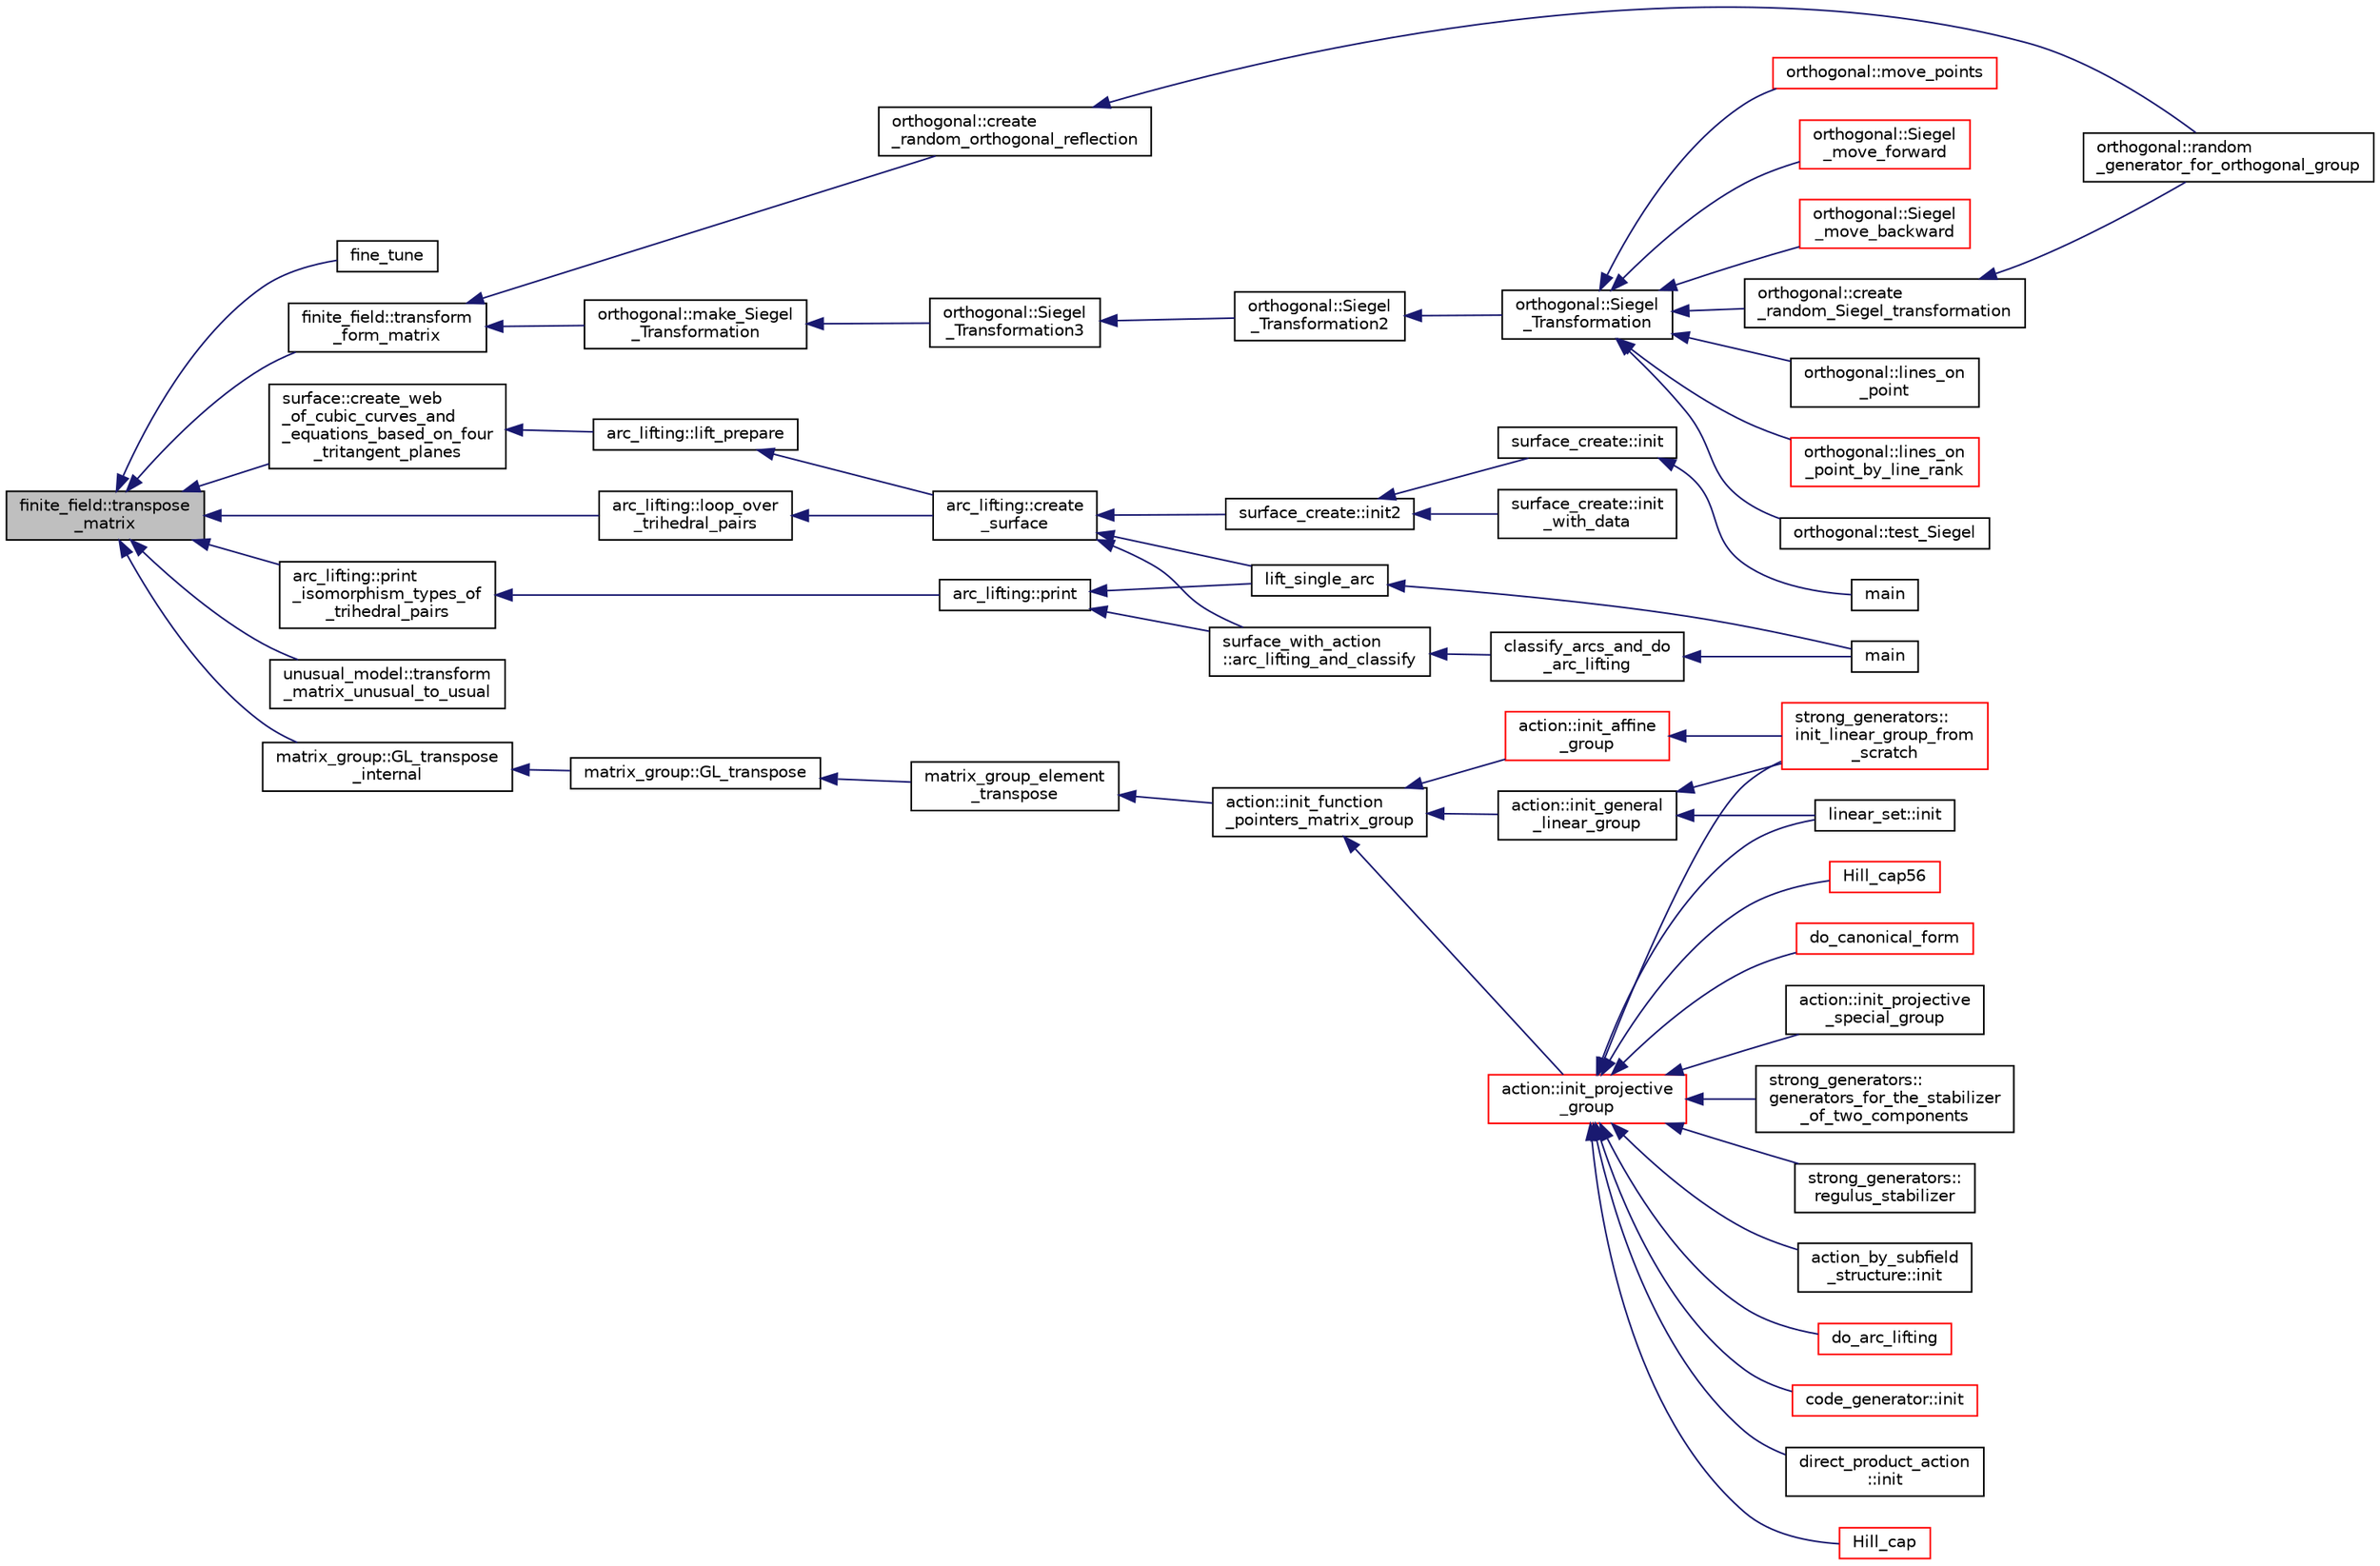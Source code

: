 digraph "finite_field::transpose_matrix"
{
  edge [fontname="Helvetica",fontsize="10",labelfontname="Helvetica",labelfontsize="10"];
  node [fontname="Helvetica",fontsize="10",shape=record];
  rankdir="LR";
  Node19286 [label="finite_field::transpose\l_matrix",height=0.2,width=0.4,color="black", fillcolor="grey75", style="filled", fontcolor="black"];
  Node19286 -> Node19287 [dir="back",color="midnightblue",fontsize="10",style="solid",fontname="Helvetica"];
  Node19287 [label="fine_tune",height=0.2,width=0.4,color="black", fillcolor="white", style="filled",URL="$d3/d72/global_8_c.html#ab1f4f7f57240dfae62fb2126547fa8e6"];
  Node19286 -> Node19288 [dir="back",color="midnightblue",fontsize="10",style="solid",fontname="Helvetica"];
  Node19288 [label="finite_field::transform\l_form_matrix",height=0.2,width=0.4,color="black", fillcolor="white", style="filled",URL="$df/d5a/classfinite__field.html#a6a5307b138cc307ed5c9077e49a7b748"];
  Node19288 -> Node19289 [dir="back",color="midnightblue",fontsize="10",style="solid",fontname="Helvetica"];
  Node19289 [label="orthogonal::create\l_random_orthogonal_reflection",height=0.2,width=0.4,color="black", fillcolor="white", style="filled",URL="$d7/daa/classorthogonal.html#a8cf782be9d4f9ffd3dfcd485e374e879"];
  Node19289 -> Node19290 [dir="back",color="midnightblue",fontsize="10",style="solid",fontname="Helvetica"];
  Node19290 [label="orthogonal::random\l_generator_for_orthogonal_group",height=0.2,width=0.4,color="black", fillcolor="white", style="filled",URL="$d7/daa/classorthogonal.html#a380946c3af4d3d83118c409a7aecfe3d"];
  Node19288 -> Node19291 [dir="back",color="midnightblue",fontsize="10",style="solid",fontname="Helvetica"];
  Node19291 [label="orthogonal::make_Siegel\l_Transformation",height=0.2,width=0.4,color="black", fillcolor="white", style="filled",URL="$d7/daa/classorthogonal.html#a0edc12b4b658b09345e41b351e9e8d26"];
  Node19291 -> Node19292 [dir="back",color="midnightblue",fontsize="10",style="solid",fontname="Helvetica"];
  Node19292 [label="orthogonal::Siegel\l_Transformation3",height=0.2,width=0.4,color="black", fillcolor="white", style="filled",URL="$d7/daa/classorthogonal.html#ac9129abf3f825e8c7d5591d1ba116ac7"];
  Node19292 -> Node19293 [dir="back",color="midnightblue",fontsize="10",style="solid",fontname="Helvetica"];
  Node19293 [label="orthogonal::Siegel\l_Transformation2",height=0.2,width=0.4,color="black", fillcolor="white", style="filled",URL="$d7/daa/classorthogonal.html#aaf1945ebd71495f1b362e5091d4b30ec"];
  Node19293 -> Node19294 [dir="back",color="midnightblue",fontsize="10",style="solid",fontname="Helvetica"];
  Node19294 [label="orthogonal::Siegel\l_Transformation",height=0.2,width=0.4,color="black", fillcolor="white", style="filled",URL="$d7/daa/classorthogonal.html#a27258e68c99323ac8de66fedbe565a3d"];
  Node19294 -> Node19295 [dir="back",color="midnightblue",fontsize="10",style="solid",fontname="Helvetica"];
  Node19295 [label="orthogonal::lines_on\l_point",height=0.2,width=0.4,color="black", fillcolor="white", style="filled",URL="$d7/daa/classorthogonal.html#aa3249c7fddbc156af817fb274e41c914"];
  Node19294 -> Node19296 [dir="back",color="midnightblue",fontsize="10",style="solid",fontname="Helvetica"];
  Node19296 [label="orthogonal::lines_on\l_point_by_line_rank",height=0.2,width=0.4,color="red", fillcolor="white", style="filled",URL="$d7/daa/classorthogonal.html#adc21874b6da3cd3585c704994fb538aa"];
  Node19294 -> Node19379 [dir="back",color="midnightblue",fontsize="10",style="solid",fontname="Helvetica"];
  Node19379 [label="orthogonal::test_Siegel",height=0.2,width=0.4,color="black", fillcolor="white", style="filled",URL="$d7/daa/classorthogonal.html#ad6d248c572d92abe41416065addd4a69"];
  Node19294 -> Node19380 [dir="back",color="midnightblue",fontsize="10",style="solid",fontname="Helvetica"];
  Node19380 [label="orthogonal::move_points",height=0.2,width=0.4,color="red", fillcolor="white", style="filled",URL="$d7/daa/classorthogonal.html#a24bfc815e987e19df641315b98ff8822"];
  Node19294 -> Node19383 [dir="back",color="midnightblue",fontsize="10",style="solid",fontname="Helvetica"];
  Node19383 [label="orthogonal::Siegel\l_move_forward",height=0.2,width=0.4,color="red", fillcolor="white", style="filled",URL="$d7/daa/classorthogonal.html#a065d0faccc00df42afd671dac644d480"];
  Node19294 -> Node19618 [dir="back",color="midnightblue",fontsize="10",style="solid",fontname="Helvetica"];
  Node19618 [label="orthogonal::Siegel\l_move_backward",height=0.2,width=0.4,color="red", fillcolor="white", style="filled",URL="$d7/daa/classorthogonal.html#a365beaf002d1ffc9a600e73f1983e800"];
  Node19294 -> Node19631 [dir="back",color="midnightblue",fontsize="10",style="solid",fontname="Helvetica"];
  Node19631 [label="orthogonal::create\l_random_Siegel_transformation",height=0.2,width=0.4,color="black", fillcolor="white", style="filled",URL="$d7/daa/classorthogonal.html#ad691ec706194282d2954a5edaca883cf"];
  Node19631 -> Node19290 [dir="back",color="midnightblue",fontsize="10",style="solid",fontname="Helvetica"];
  Node19286 -> Node19632 [dir="back",color="midnightblue",fontsize="10",style="solid",fontname="Helvetica"];
  Node19632 [label="surface::create_web\l_of_cubic_curves_and\l_equations_based_on_four\l_tritangent_planes",height=0.2,width=0.4,color="black", fillcolor="white", style="filled",URL="$d5/d88/classsurface.html#a9ba8b20664778a91d860650c3bb67d28"];
  Node19632 -> Node19633 [dir="back",color="midnightblue",fontsize="10",style="solid",fontname="Helvetica"];
  Node19633 [label="arc_lifting::lift_prepare",height=0.2,width=0.4,color="black", fillcolor="white", style="filled",URL="$dc/db7/classarc__lifting.html#a5faae15fa91aadc062307cafedd52286"];
  Node19633 -> Node19634 [dir="back",color="midnightblue",fontsize="10",style="solid",fontname="Helvetica"];
  Node19634 [label="arc_lifting::create\l_surface",height=0.2,width=0.4,color="black", fillcolor="white", style="filled",URL="$dc/db7/classarc__lifting.html#a2b1fd46281de9ff3fef00fc122d39b2b"];
  Node19634 -> Node19635 [dir="back",color="midnightblue",fontsize="10",style="solid",fontname="Helvetica"];
  Node19635 [label="lift_single_arc",height=0.2,width=0.4,color="black", fillcolor="white", style="filled",URL="$d6/dc3/arc__lifting__main_8_c.html#a0bdc148f70112959722a40cf9758d54b"];
  Node19635 -> Node19325 [dir="back",color="midnightblue",fontsize="10",style="solid",fontname="Helvetica"];
  Node19325 [label="main",height=0.2,width=0.4,color="black", fillcolor="white", style="filled",URL="$d6/dc3/arc__lifting__main_8_c.html#a217dbf8b442f20279ea00b898af96f52"];
  Node19634 -> Node19349 [dir="back",color="midnightblue",fontsize="10",style="solid",fontname="Helvetica"];
  Node19349 [label="surface_create::init2",height=0.2,width=0.4,color="black", fillcolor="white", style="filled",URL="$de/da4/classsurface__create.html#a0d600640f7dd62d5a6c36443effdab59"];
  Node19349 -> Node19350 [dir="back",color="midnightblue",fontsize="10",style="solid",fontname="Helvetica"];
  Node19350 [label="surface_create::init\l_with_data",height=0.2,width=0.4,color="black", fillcolor="white", style="filled",URL="$de/da4/classsurface__create.html#a9226f687139676532adb1aa971fbade2"];
  Node19349 -> Node19351 [dir="back",color="midnightblue",fontsize="10",style="solid",fontname="Helvetica"];
  Node19351 [label="surface_create::init",height=0.2,width=0.4,color="black", fillcolor="white", style="filled",URL="$de/da4/classsurface__create.html#ab0db5c12825f778e3caf8aa4da02eb06"];
  Node19351 -> Node19322 [dir="back",color="midnightblue",fontsize="10",style="solid",fontname="Helvetica"];
  Node19322 [label="main",height=0.2,width=0.4,color="black", fillcolor="white", style="filled",URL="$d2/dfa/create__surface__main_8_c.html#a217dbf8b442f20279ea00b898af96f52"];
  Node19634 -> Node19323 [dir="back",color="midnightblue",fontsize="10",style="solid",fontname="Helvetica"];
  Node19323 [label="surface_with_action\l::arc_lifting_and_classify",height=0.2,width=0.4,color="black", fillcolor="white", style="filled",URL="$d8/df9/classsurface__with__action.html#a62a3948f830c59e09ef94937650a07a4"];
  Node19323 -> Node19324 [dir="back",color="midnightblue",fontsize="10",style="solid",fontname="Helvetica"];
  Node19324 [label="classify_arcs_and_do\l_arc_lifting",height=0.2,width=0.4,color="black", fillcolor="white", style="filled",URL="$d6/dc3/arc__lifting__main_8_c.html#afdd7be16f16b8c71e9a72fe5f6a0b59c"];
  Node19324 -> Node19325 [dir="back",color="midnightblue",fontsize="10",style="solid",fontname="Helvetica"];
  Node19286 -> Node19636 [dir="back",color="midnightblue",fontsize="10",style="solid",fontname="Helvetica"];
  Node19636 [label="unusual_model::transform\l_matrix_unusual_to_usual",height=0.2,width=0.4,color="black", fillcolor="white", style="filled",URL="$dc/d50/classunusual__model.html#adb889b3cf75db74644c08c7b3c63f9f0"];
  Node19286 -> Node19637 [dir="back",color="midnightblue",fontsize="10",style="solid",fontname="Helvetica"];
  Node19637 [label="matrix_group::GL_transpose\l_internal",height=0.2,width=0.4,color="black", fillcolor="white", style="filled",URL="$d3/ded/classmatrix__group.html#a926cb685143d1918d26802031ed1c679"];
  Node19637 -> Node19638 [dir="back",color="midnightblue",fontsize="10",style="solid",fontname="Helvetica"];
  Node19638 [label="matrix_group::GL_transpose",height=0.2,width=0.4,color="black", fillcolor="white", style="filled",URL="$d3/ded/classmatrix__group.html#aebfa0928cf2a683fcc733dfeadc8f05c"];
  Node19638 -> Node19639 [dir="back",color="midnightblue",fontsize="10",style="solid",fontname="Helvetica"];
  Node19639 [label="matrix_group_element\l_transpose",height=0.2,width=0.4,color="black", fillcolor="white", style="filled",URL="$da/d0a/interface__matrix__group_8_c.html#aaf36ae3e69210e41138ede347ca87e17"];
  Node19639 -> Node19640 [dir="back",color="midnightblue",fontsize="10",style="solid",fontname="Helvetica"];
  Node19640 [label="action::init_function\l_pointers_matrix_group",height=0.2,width=0.4,color="black", fillcolor="white", style="filled",URL="$d2/d86/classaction.html#a48cbc0106c21fdcb5ec74a9cf8f4e1d8"];
  Node19640 -> Node19641 [dir="back",color="midnightblue",fontsize="10",style="solid",fontname="Helvetica"];
  Node19641 [label="action::init_projective\l_group",height=0.2,width=0.4,color="red", fillcolor="white", style="filled",URL="$d2/d86/classaction.html#ad943cb9d3828331bf5634c6dbfc31afd"];
  Node19641 -> Node19642 [dir="back",color="midnightblue",fontsize="10",style="solid",fontname="Helvetica"];
  Node19642 [label="do_arc_lifting",height=0.2,width=0.4,color="red", fillcolor="white", style="filled",URL="$d5/d9e/arcs__orderly_8_c.html#a7367bc544c290322bdbd4545388a27a8"];
  Node19641 -> Node19416 [dir="back",color="midnightblue",fontsize="10",style="solid",fontname="Helvetica"];
  Node19416 [label="code_generator::init",height=0.2,width=0.4,color="red", fillcolor="white", style="filled",URL="$db/d37/classcode__generator.html#acfaa1e8badf6f30255203f499b130af8"];
  Node19641 -> Node19644 [dir="back",color="midnightblue",fontsize="10",style="solid",fontname="Helvetica"];
  Node19644 [label="direct_product_action\l::init",height=0.2,width=0.4,color="black", fillcolor="white", style="filled",URL="$d3/d78/classdirect__product__action.html#aad40060e5821c011cccaa65a5c4df64f"];
  Node19641 -> Node19645 [dir="back",color="midnightblue",fontsize="10",style="solid",fontname="Helvetica"];
  Node19645 [label="Hill_cap",height=0.2,width=0.4,color="red", fillcolor="white", style="filled",URL="$da/d28/hill_8_c.html#a7c2543fe497e681d4b492b16ea7f933e"];
  Node19641 -> Node19485 [dir="back",color="midnightblue",fontsize="10",style="solid",fontname="Helvetica"];
  Node19485 [label="linear_set::init",height=0.2,width=0.4,color="black", fillcolor="white", style="filled",URL="$dd/d86/classlinear__set.html#a7ab24e84423749047d5465cb15505475"];
  Node19641 -> Node19647 [dir="back",color="midnightblue",fontsize="10",style="solid",fontname="Helvetica"];
  Node19647 [label="Hill_cap56",height=0.2,width=0.4,color="red", fillcolor="white", style="filled",URL="$df/d74/tl__geometry_8h.html#ad7fc0ff2bf8455ab25e170c6930047a6"];
  Node19641 -> Node19649 [dir="back",color="midnightblue",fontsize="10",style="solid",fontname="Helvetica"];
  Node19649 [label="do_canonical_form",height=0.2,width=0.4,color="red", fillcolor="white", style="filled",URL="$dc/dd4/group__actions_8h.html#afb9f4a331a8a017ea3b8b7d9ed8dcc88"];
  Node19641 -> Node19651 [dir="back",color="midnightblue",fontsize="10",style="solid",fontname="Helvetica"];
  Node19651 [label="action::init_projective\l_special_group",height=0.2,width=0.4,color="black", fillcolor="white", style="filled",URL="$d2/d86/classaction.html#a4c69f0e07dff8ba8ac2415faf69d55a4"];
  Node19641 -> Node19504 [dir="back",color="midnightblue",fontsize="10",style="solid",fontname="Helvetica"];
  Node19504 [label="strong_generators::\linit_linear_group_from\l_scratch",height=0.2,width=0.4,color="red", fillcolor="white", style="filled",URL="$dc/d09/classstrong__generators.html#ad47ecfb9c141b65ed6aca34231d5a0d2"];
  Node19641 -> Node19652 [dir="back",color="midnightblue",fontsize="10",style="solid",fontname="Helvetica"];
  Node19652 [label="strong_generators::\lgenerators_for_the_stabilizer\l_of_two_components",height=0.2,width=0.4,color="black", fillcolor="white", style="filled",URL="$dc/d09/classstrong__generators.html#acd9ddc5b768e4cf3f2398383d5a8f3b2"];
  Node19641 -> Node19653 [dir="back",color="midnightblue",fontsize="10",style="solid",fontname="Helvetica"];
  Node19653 [label="strong_generators::\lregulus_stabilizer",height=0.2,width=0.4,color="black", fillcolor="white", style="filled",URL="$dc/d09/classstrong__generators.html#a32e999d14b4168695f2e775ddf2ed7e7"];
  Node19641 -> Node19654 [dir="back",color="midnightblue",fontsize="10",style="solid",fontname="Helvetica"];
  Node19654 [label="action_by_subfield\l_structure::init",height=0.2,width=0.4,color="black", fillcolor="white", style="filled",URL="$dd/d67/classaction__by__subfield__structure.html#a565b45607d3ebc3eaa0e910a6ce6a661"];
  Node19640 -> Node19659 [dir="back",color="midnightblue",fontsize="10",style="solid",fontname="Helvetica"];
  Node19659 [label="action::init_affine\l_group",height=0.2,width=0.4,color="red", fillcolor="white", style="filled",URL="$d2/d86/classaction.html#a32c0c683b3071fef19d28ca4880b568a"];
  Node19659 -> Node19504 [dir="back",color="midnightblue",fontsize="10",style="solid",fontname="Helvetica"];
  Node19640 -> Node19663 [dir="back",color="midnightblue",fontsize="10",style="solid",fontname="Helvetica"];
  Node19663 [label="action::init_general\l_linear_group",height=0.2,width=0.4,color="black", fillcolor="white", style="filled",URL="$d2/d86/classaction.html#a1ff1bf53f9073bfc76ff073e7af6f396"];
  Node19663 -> Node19485 [dir="back",color="midnightblue",fontsize="10",style="solid",fontname="Helvetica"];
  Node19663 -> Node19504 [dir="back",color="midnightblue",fontsize="10",style="solid",fontname="Helvetica"];
  Node19286 -> Node19664 [dir="back",color="midnightblue",fontsize="10",style="solid",fontname="Helvetica"];
  Node19664 [label="arc_lifting::loop_over\l_trihedral_pairs",height=0.2,width=0.4,color="black", fillcolor="white", style="filled",URL="$dc/db7/classarc__lifting.html#a30126f5ed4126d604c191aa4d1f7505a"];
  Node19664 -> Node19634 [dir="back",color="midnightblue",fontsize="10",style="solid",fontname="Helvetica"];
  Node19286 -> Node19665 [dir="back",color="midnightblue",fontsize="10",style="solid",fontname="Helvetica"];
  Node19665 [label="arc_lifting::print\l_isomorphism_types_of\l_trihedral_pairs",height=0.2,width=0.4,color="black", fillcolor="white", style="filled",URL="$dc/db7/classarc__lifting.html#ac2ea90f2acf97c870a7f46f7b125b8b7"];
  Node19665 -> Node19666 [dir="back",color="midnightblue",fontsize="10",style="solid",fontname="Helvetica"];
  Node19666 [label="arc_lifting::print",height=0.2,width=0.4,color="black", fillcolor="white", style="filled",URL="$dc/db7/classarc__lifting.html#ae1609cb80720bc005f0fc3ea65150185"];
  Node19666 -> Node19635 [dir="back",color="midnightblue",fontsize="10",style="solid",fontname="Helvetica"];
  Node19666 -> Node19323 [dir="back",color="midnightblue",fontsize="10",style="solid",fontname="Helvetica"];
}
